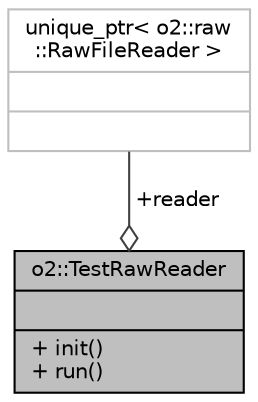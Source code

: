 digraph "o2::TestRawReader"
{
 // INTERACTIVE_SVG=YES
  bgcolor="transparent";
  edge [fontname="Helvetica",fontsize="10",labelfontname="Helvetica",labelfontsize="10"];
  node [fontname="Helvetica",fontsize="10",shape=record];
  Node1 [label="{o2::TestRawReader\n||+ init()\l+ run()\l}",height=0.2,width=0.4,color="black", fillcolor="grey75", style="filled", fontcolor="black"];
  Node2 -> Node1 [color="grey25",fontsize="10",style="solid",label=" +reader" ,arrowhead="odiamond",fontname="Helvetica"];
  Node2 [label="{unique_ptr\< o2::raw\l::RawFileReader \>\n||}",height=0.2,width=0.4,color="grey75"];
}
